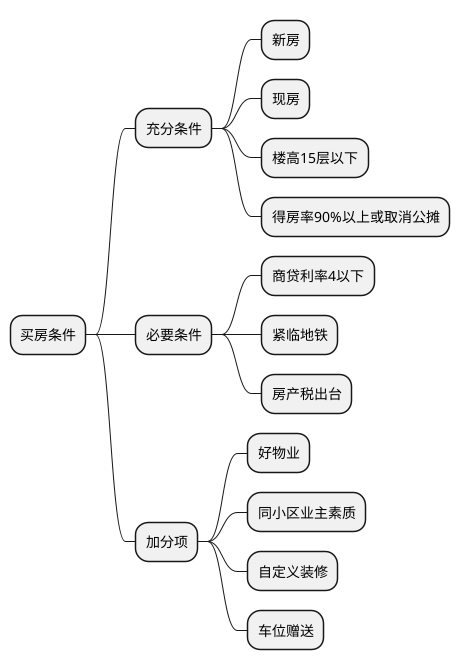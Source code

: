 @startmindmap 买房条件

* 买房条件

** 充分条件
*** 新房
*** 现房
*** 楼高15层以下
*** 得房率90%以上或取消公摊


** 必要条件
*** 商贷利率4以下
*** 紧临地铁
*** 房产税出台


** 加分项
*** 好物业
*** 同小区业主素质
*** 自定义装修
*** 车位赠送

@endmindmap